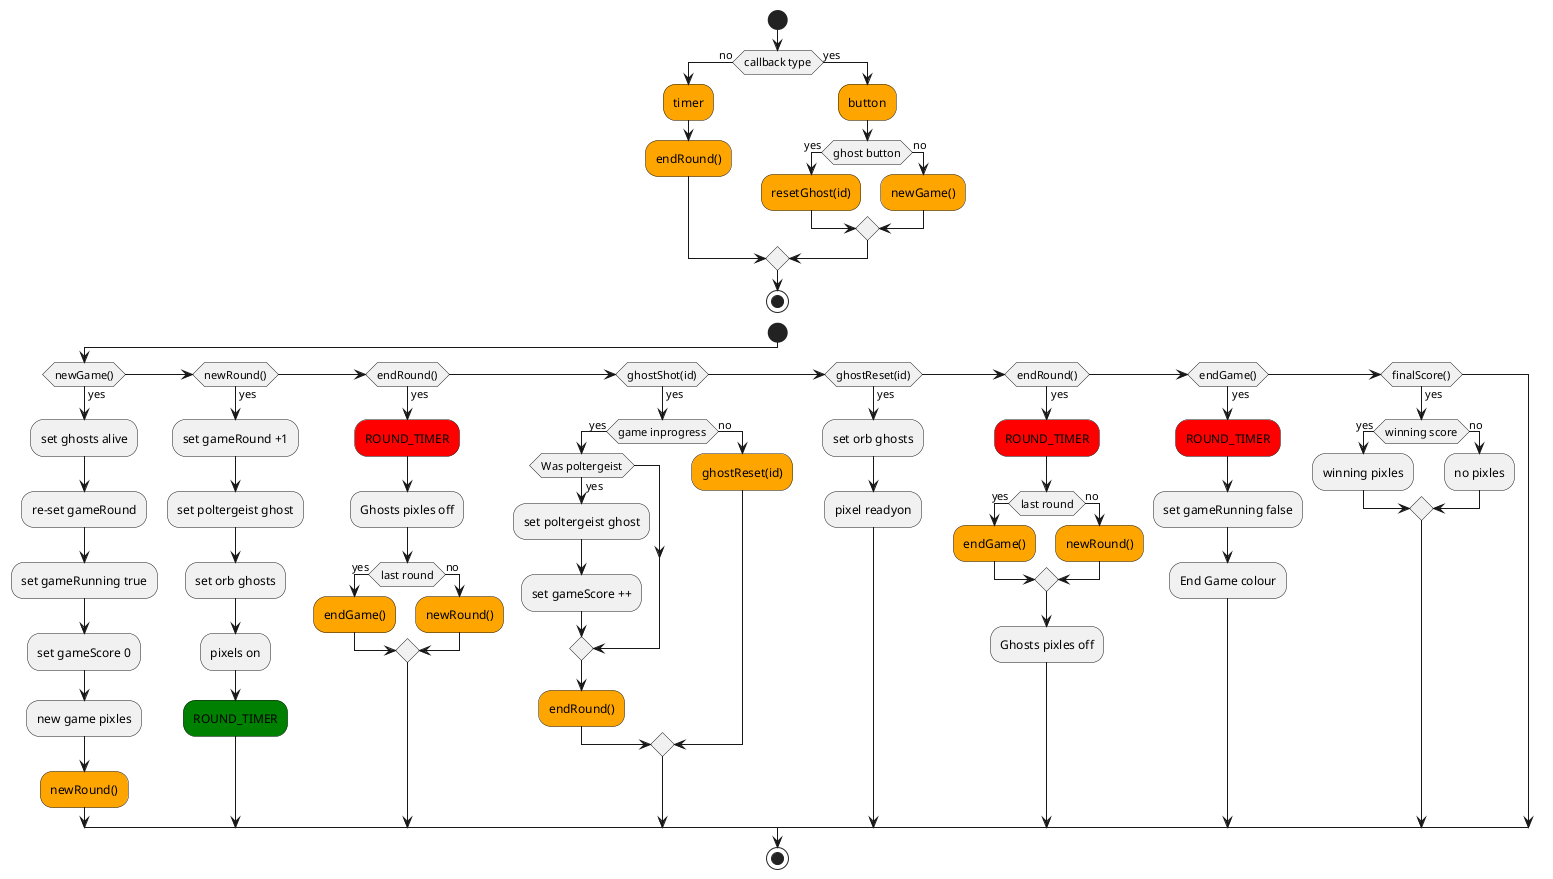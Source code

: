 @startuml ghostfire

start

if (callback type) then (no)
  #Orange:timer;
  #Orange:endRound();
  else (yes)
  #Orange:button;
  if (ghost button) then (yes)
 #Orange:resetGhost(id);
  else (no)
  #Orange:newGame();
  endif
endif
stop


start
if (newGame()) then (yes)
  :set ghosts alive;
  :re-set gameRound;
  :set gameRunning true;
  :set gameScore 0;
  :new game pixles;
  #Orange:newRound();

elseif (newRound()) then (yes)
  :set gameRound +1;
  :set poltergeist ghost;
  :set orb ghosts;
  :pixels on;
  #Green:ROUND_TIMER;

elseif (endRound()) then (yes)
  #Red:ROUND_TIMER;
  :Ghosts pixles off;
  if (last round) then (yes)
    #Orange:endGame();
  else (no)
    #Orange:newRound();
  endif

elseif (ghostShot(id)) then (yes)
    if (game inprogress) then (yes)
      if (Was poltergeist) then (yes)
        :set poltergeist ghost;
        :set gameScore ++;
      endif
    #Orange:endRound();
    else (no)
      #Orange:ghostReset(id);
    endif

elseif (ghostReset(id)) then (yes)
    :set orb ghosts;
    :pixel readyon;

elseif (endRound()) then (yes)
  #Red:ROUND_TIMER;
  if (last round) then (yes)
    #Orange:endGame();
  else (no)
    #Orange:newRound();
  endif
  :Ghosts pixles off;

elseif (endGame()) then (yes)
  #Red:ROUND_TIMER;
  :set gameRunning false;
  :End Game colour;

elseif (finalScore()) then (yes)
  if (winning score) then (yes)
    :winning pixles;
  else (no)
    :no pixles;
  endif

endif
stop
@enduml